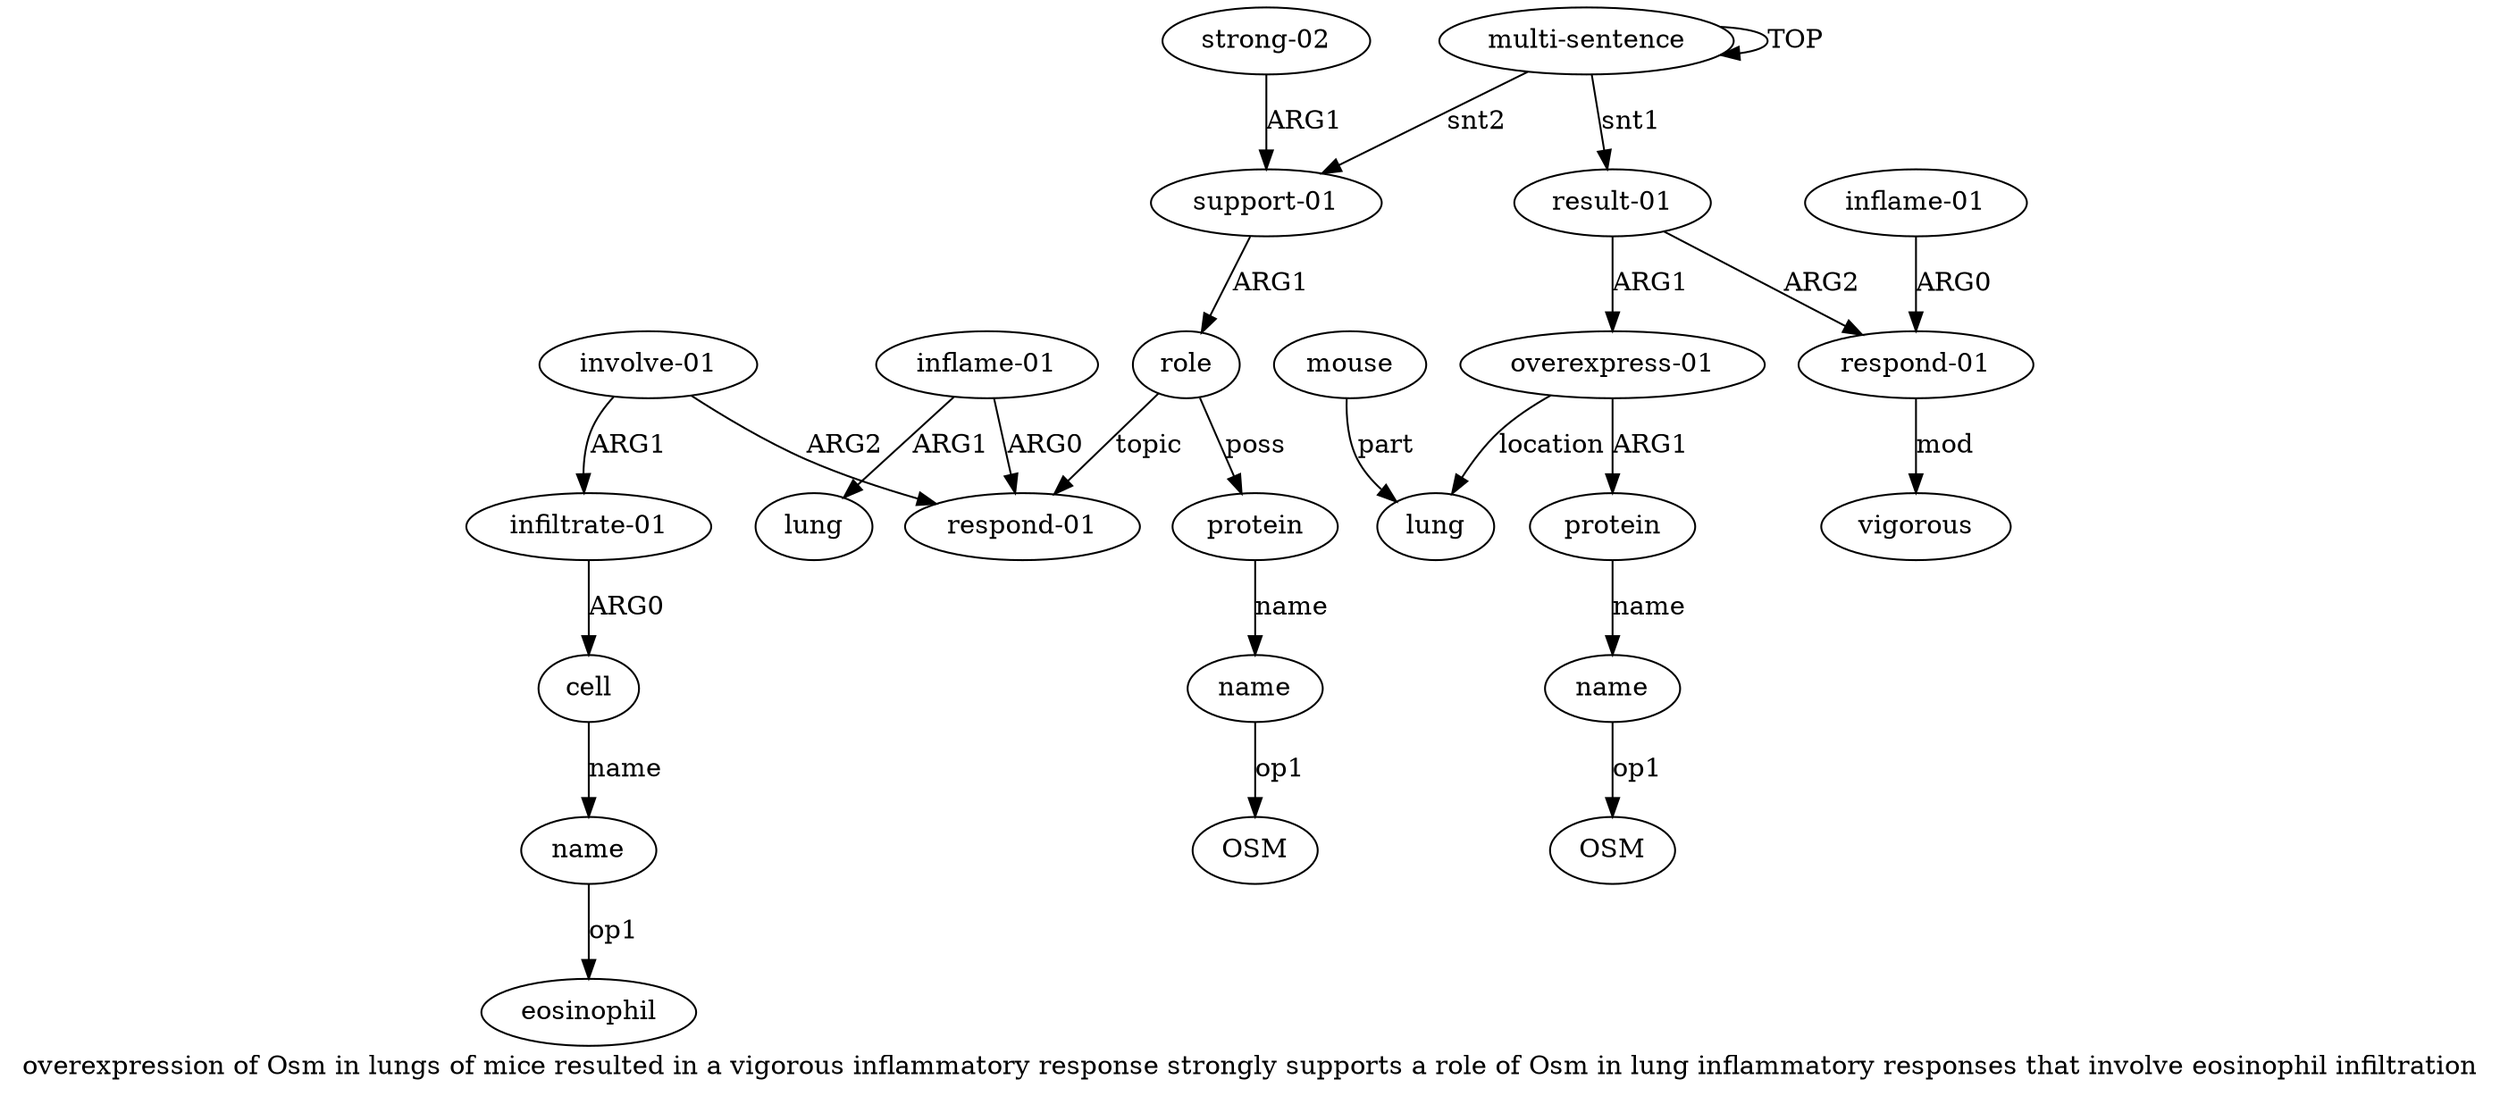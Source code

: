 digraph  {
	graph [label="overexpression of Osm in lungs of mice resulted in a vigorous inflammatory response strongly supports a role of Osm in lung inflammatory \
responses that involve eosinophil infiltration"];
	node [label="\N"];
	a20	 [color=black,
		gold_ind=20,
		gold_label=name,
		label=name,
		test_ind=20,
		test_label=name];
	"a20 eosinophil"	 [color=black,
		gold_ind=-1,
		gold_label=eosinophil,
		label=eosinophil,
		test_ind=-1,
		test_label=eosinophil];
	a20 -> "a20 eosinophil" [key=0,
	color=black,
	gold_label=op1,
	label=op1,
	test_label=op1];
a21 [color=black,
	gold_ind=21,
	gold_label="strong-02",
	label="strong-02",
	test_ind=21,
	test_label="strong-02"];
a10 [color=black,
	gold_ind=10,
	gold_label="support-01",
	label="support-01",
	test_ind=10,
	test_label="support-01"];
a21 -> a10 [key=0,
color=black,
gold_label=ARG1,
label=ARG1,
test_label=ARG1];
"a4 OSM" [color=black,
gold_ind=-1,
gold_label=OSM,
label=OSM,
test_ind=-1,
test_label=OSM];
a15 [color=black,
gold_ind=15,
gold_label="inflame-01",
label="inflame-01",
test_ind=15,
test_label="inflame-01"];
a14 [color=black,
gold_ind=14,
gold_label="respond-01",
label="respond-01",
test_ind=14,
test_label="respond-01"];
a15 -> a14 [key=0,
color=black,
gold_label=ARG0,
label=ARG0,
test_label=ARG0];
a16 [color=black,
gold_ind=16,
gold_label=lung,
label=lung,
test_ind=16,
test_label=lung];
a15 -> a16 [key=0,
color=black,
gold_label=ARG1,
label=ARG1,
test_label=ARG1];
a17 [color=black,
gold_ind=17,
gold_label="involve-01",
label="involve-01",
test_ind=17,
test_label="involve-01"];
a17 -> a14 [key=0,
color=black,
gold_label=ARG2,
label=ARG2,
test_label=ARG2];
a18 [color=black,
gold_ind=18,
gold_label="infiltrate-01",
label="infiltrate-01",
test_ind=18,
test_label="infiltrate-01"];
a17 -> a18 [key=0,
color=black,
gold_label=ARG1,
label=ARG1,
test_label=ARG1];
a11 [color=black,
gold_ind=11,
gold_label=role,
label=role,
test_ind=11,
test_label=role];
a11 -> a14 [key=0,
color=black,
gold_label=topic,
label=topic,
test_label=topic];
a12 [color=black,
gold_ind=12,
gold_label=protein,
label=protein,
test_ind=12,
test_label=protein];
a11 -> a12 [key=0,
color=black,
gold_label=poss,
label=poss,
test_label=poss];
a10 -> a11 [key=0,
color=black,
gold_label=ARG1,
label=ARG1,
test_label=ARG1];
a13 [color=black,
gold_ind=13,
gold_label=name,
label=name,
test_ind=13,
test_label=name];
"a13 OSM" [color=black,
gold_ind=-1,
gold_label=OSM,
label=OSM,
test_ind=-1,
test_label=OSM];
a13 -> "a13 OSM" [key=0,
color=black,
gold_label=op1,
label=op1,
test_label=op1];
a12 -> a13 [key=0,
color=black,
gold_label=name,
label=name,
test_label=name];
a19 [color=black,
gold_ind=19,
gold_label=cell,
label=cell,
test_ind=19,
test_label=cell];
a19 -> a20 [key=0,
color=black,
gold_label=name,
label=name,
test_label=name];
a18 -> a19 [key=0,
color=black,
gold_label=ARG0,
label=ARG0,
test_label=ARG0];
a1 [color=black,
gold_ind=1,
gold_label="result-01",
label="result-01",
test_ind=1,
test_label="result-01"];
a2 [color=black,
gold_ind=2,
gold_label="overexpress-01",
label="overexpress-01",
test_ind=2,
test_label="overexpress-01"];
a1 -> a2 [key=0,
color=black,
gold_label=ARG1,
label=ARG1,
test_label=ARG1];
a7 [color=black,
gold_ind=7,
gold_label="respond-01",
label="respond-01",
test_ind=7,
test_label="respond-01"];
a1 -> a7 [key=0,
color=black,
gold_label=ARG2,
label=ARG2,
test_label=ARG2];
a0 [color=black,
gold_ind=0,
gold_label="multi-sentence",
label="multi-sentence",
test_ind=0,
test_label="multi-sentence"];
a0 -> a10 [key=0,
color=black,
gold_label=snt2,
label=snt2,
test_label=snt2];
a0 -> a1 [key=0,
color=black,
gold_label=snt1,
label=snt1,
test_label=snt1];
a0 -> a0 [key=0,
color=black,
gold_label=TOP,
label=TOP,
test_label=TOP];
a3 [color=black,
gold_ind=3,
gold_label=protein,
label=protein,
test_ind=3,
test_label=protein];
a4 [color=black,
gold_ind=4,
gold_label=name,
label=name,
test_ind=4,
test_label=name];
a3 -> a4 [key=0,
color=black,
gold_label=name,
label=name,
test_label=name];
a2 -> a3 [key=0,
color=black,
gold_label=ARG1,
label=ARG1,
test_label=ARG1];
a5 [color=black,
gold_ind=5,
gold_label=lung,
label=lung,
test_ind=5,
test_label=lung];
a2 -> a5 [key=0,
color=black,
gold_label=location,
label=location,
test_label=location];
a4 -> "a4 OSM" [key=0,
color=black,
gold_label=op1,
label=op1,
test_label=op1];
a9 [color=black,
gold_ind=9,
gold_label=vigorous,
label=vigorous,
test_ind=9,
test_label=vigorous];
a7 -> a9 [key=0,
color=black,
gold_label=mod,
label=mod,
test_label=mod];
a6 [color=black,
gold_ind=6,
gold_label=mouse,
label=mouse,
test_ind=6,
test_label=mouse];
a6 -> a5 [key=0,
color=black,
gold_label=part,
label=part,
test_label=part];
a8 [color=black,
gold_ind=8,
gold_label="inflame-01",
label="inflame-01",
test_ind=8,
test_label="inflame-01"];
a8 -> a7 [key=0,
color=black,
gold_label=ARG0,
label=ARG0,
test_label=ARG0];
}

